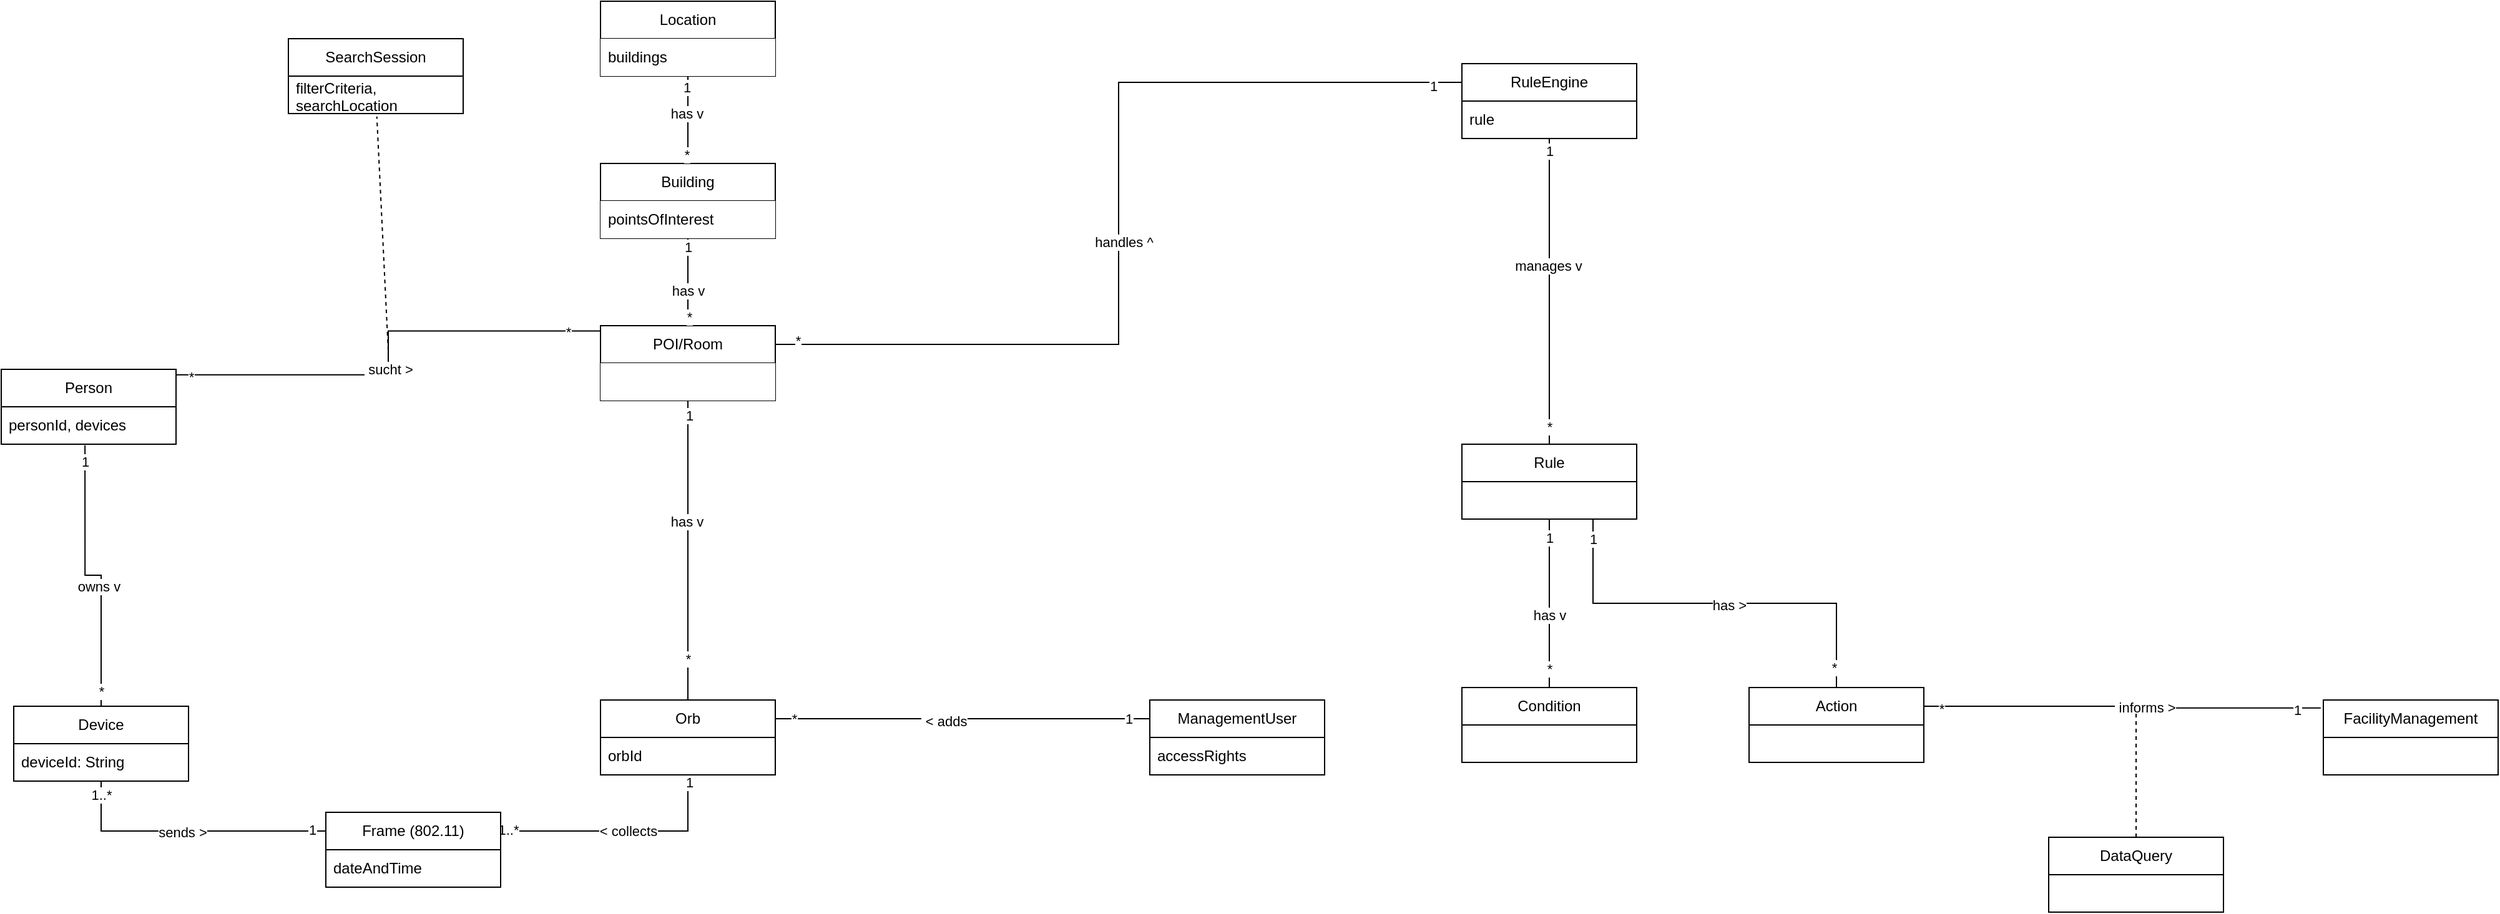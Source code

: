 <mxfile version="21.0.6" type="github">
  <diagram name="Seite-1" id="KA6z9-QfwAhSkeIakspH">
    <mxGraphModel dx="1800" dy="899" grid="1" gridSize="10" guides="1" tooltips="1" connect="1" arrows="1" fold="1" page="0" pageScale="1" pageWidth="827" pageHeight="1169" math="0" shadow="0">
      <root>
        <mxCell id="0" />
        <mxCell id="1" parent="0" />
        <mxCell id="QIfAh_MvAZiLwB0yGpU8-30" style="edgeStyle=orthogonalEdgeStyle;rounded=0;orthogonalLoop=1;jettySize=auto;html=1;exitX=0;exitY=0.25;exitDx=0;exitDy=0;entryX=1;entryY=0.25;entryDx=0;entryDy=0;endArrow=none;endFill=0;" edge="1" parent="1" source="QIfAh_MvAZiLwB0yGpU8-32" target="jw5DjISpnK0hP9MxYK5e-34">
          <mxGeometry relative="1" as="geometry">
            <mxPoint x="340" y="305" as="sourcePoint" />
          </mxGeometry>
        </mxCell>
        <mxCell id="QIfAh_MvAZiLwB0yGpU8-31" value="&amp;nbsp;&amp;lt; adds" style="edgeLabel;html=1;align=center;verticalAlign=middle;resizable=0;points=[];" vertex="1" connectable="0" parent="QIfAh_MvAZiLwB0yGpU8-30">
          <mxGeometry x="0.101" y="2" relative="1" as="geometry">
            <mxPoint as="offset" />
          </mxGeometry>
        </mxCell>
        <mxCell id="QIfAh_MvAZiLwB0yGpU8-96" value="*" style="edgeLabel;html=1;align=center;verticalAlign=middle;resizable=0;points=[];" vertex="1" connectable="0" parent="QIfAh_MvAZiLwB0yGpU8-30">
          <mxGeometry x="0.9" relative="1" as="geometry">
            <mxPoint as="offset" />
          </mxGeometry>
        </mxCell>
        <mxCell id="QIfAh_MvAZiLwB0yGpU8-97" value="1" style="edgeLabel;html=1;align=center;verticalAlign=middle;resizable=0;points=[];" vertex="1" connectable="0" parent="QIfAh_MvAZiLwB0yGpU8-30">
          <mxGeometry x="-0.888" relative="1" as="geometry">
            <mxPoint as="offset" />
          </mxGeometry>
        </mxCell>
        <mxCell id="QIfAh_MvAZiLwB0yGpU8-6" style="edgeStyle=orthogonalEdgeStyle;rounded=0;orthogonalLoop=1;jettySize=auto;html=1;exitX=0.993;exitY=0.073;exitDx=0;exitDy=0;entryX=0.001;entryY=0.071;entryDx=0;entryDy=0;entryPerimeter=0;endArrow=none;endFill=0;exitPerimeter=0;" edge="1" parent="1" source="jw5DjISpnK0hP9MxYK5e-18" target="jw5DjISpnK0hP9MxYK5e-9">
          <mxGeometry relative="1" as="geometry" />
        </mxCell>
        <mxCell id="QIfAh_MvAZiLwB0yGpU8-9" value="&amp;nbsp;sucht &amp;gt; " style="edgeLabel;html=1;align=center;verticalAlign=middle;resizable=0;points=[];" vertex="1" connectable="0" parent="QIfAh_MvAZiLwB0yGpU8-6">
          <mxGeometry x="-0.064" relative="1" as="geometry">
            <mxPoint as="offset" />
          </mxGeometry>
        </mxCell>
        <mxCell id="QIfAh_MvAZiLwB0yGpU8-108" value="*" style="edgeLabel;html=1;align=center;verticalAlign=middle;resizable=0;points=[];" vertex="1" connectable="0" parent="QIfAh_MvAZiLwB0yGpU8-6">
          <mxGeometry x="0.86" relative="1" as="geometry">
            <mxPoint as="offset" />
          </mxGeometry>
        </mxCell>
        <mxCell id="QIfAh_MvAZiLwB0yGpU8-109" value="*" style="edgeLabel;html=1;align=center;verticalAlign=middle;resizable=0;points=[];" vertex="1" connectable="0" parent="QIfAh_MvAZiLwB0yGpU8-6">
          <mxGeometry x="-0.931" y="-1" relative="1" as="geometry">
            <mxPoint as="offset" />
          </mxGeometry>
        </mxCell>
        <mxCell id="jw5DjISpnK0hP9MxYK5e-1" value="Location" style="swimlane;fontStyle=0;childLayout=stackLayout;horizontal=1;startSize=30;horizontalStack=0;resizeParent=1;resizeParentMax=0;resizeLast=0;collapsible=1;marginBottom=0;whiteSpace=wrap;html=1;swimlaneFillColor=default;" parent="1" vertex="1">
          <mxGeometry x="-50" y="-270" width="140" height="60" as="geometry" />
        </mxCell>
        <mxCell id="jw5DjISpnK0hP9MxYK5e-55" value="buildings" style="text;strokeColor=none;fillColor=default;align=left;verticalAlign=middle;spacingLeft=4;spacingRight=4;overflow=hidden;points=[[0,0.5],[1,0.5]];portConstraint=eastwest;rotatable=0;whiteSpace=wrap;html=1;" parent="jw5DjISpnK0hP9MxYK5e-1" vertex="1">
          <mxGeometry y="30" width="140" height="30" as="geometry" />
        </mxCell>
        <mxCell id="jw5DjISpnK0hP9MxYK5e-5" value="Building" style="swimlane;fontStyle=0;childLayout=stackLayout;horizontal=1;startSize=30;horizontalStack=0;resizeParent=1;resizeParentMax=0;resizeLast=0;collapsible=1;marginBottom=0;whiteSpace=wrap;html=1;swimlaneFillColor=default;" parent="1" vertex="1">
          <mxGeometry x="-50" y="-140" width="140" height="60" as="geometry" />
        </mxCell>
        <mxCell id="jw5DjISpnK0hP9MxYK5e-56" value="pointsOfInterest" style="text;strokeColor=none;fillColor=default;align=left;verticalAlign=middle;spacingLeft=4;spacingRight=4;overflow=hidden;points=[[0,0.5],[1,0.5]];portConstraint=eastwest;rotatable=0;whiteSpace=wrap;html=1;" parent="jw5DjISpnK0hP9MxYK5e-5" vertex="1">
          <mxGeometry y="30" width="140" height="30" as="geometry" />
        </mxCell>
        <mxCell id="jw5DjISpnK0hP9MxYK5e-9" value="POI/Room" style="swimlane;fontStyle=0;childLayout=stackLayout;horizontal=1;startSize=30;horizontalStack=0;resizeParent=1;resizeParentMax=0;resizeLast=0;collapsible=1;marginBottom=0;whiteSpace=wrap;html=1;swimlaneFillColor=default;" parent="1" vertex="1">
          <mxGeometry x="-50" y="-10" width="140" height="60" as="geometry">
            <mxRectangle x="340" y="230" width="70" height="30" as="alternateBounds" />
          </mxGeometry>
        </mxCell>
        <mxCell id="jw5DjISpnK0hP9MxYK5e-57" value="" style="text;strokeColor=none;fillColor=default;align=left;verticalAlign=middle;spacingLeft=4;spacingRight=4;overflow=hidden;points=[[0,0.5],[1,0.5]];portConstraint=eastwest;rotatable=0;whiteSpace=wrap;html=1;" parent="jw5DjISpnK0hP9MxYK5e-9" vertex="1">
          <mxGeometry y="30" width="140" height="30" as="geometry" />
        </mxCell>
        <mxCell id="QIfAh_MvAZiLwB0yGpU8-65" style="edgeStyle=orthogonalEdgeStyle;rounded=0;orthogonalLoop=1;jettySize=auto;html=1;exitX=0.5;exitY=1;exitDx=0;exitDy=0;entryX=1;entryY=0.25;entryDx=0;entryDy=0;endArrow=none;endFill=0;" edge="1" parent="1" source="jw5DjISpnK0hP9MxYK5e-34" target="QIfAh_MvAZiLwB0yGpU8-15">
          <mxGeometry relative="1" as="geometry" />
        </mxCell>
        <mxCell id="QIfAh_MvAZiLwB0yGpU8-66" value="&amp;lt; collects" style="edgeLabel;html=1;align=center;verticalAlign=middle;resizable=0;points=[];" vertex="1" connectable="0" parent="QIfAh_MvAZiLwB0yGpU8-65">
          <mxGeometry x="-0.046" relative="1" as="geometry">
            <mxPoint as="offset" />
          </mxGeometry>
        </mxCell>
        <mxCell id="p3KCG7W4C7pQexGpIU1P-4" value="1" style="edgeLabel;html=1;align=center;verticalAlign=middle;resizable=0;points=[];" connectable="0" vertex="1" parent="QIfAh_MvAZiLwB0yGpU8-65">
          <mxGeometry x="-0.937" y="1" relative="1" as="geometry">
            <mxPoint as="offset" />
          </mxGeometry>
        </mxCell>
        <mxCell id="p3KCG7W4C7pQexGpIU1P-5" value="1..*" style="edgeLabel;html=1;align=center;verticalAlign=middle;resizable=0;points=[];" connectable="0" vertex="1" parent="QIfAh_MvAZiLwB0yGpU8-65">
          <mxGeometry x="0.936" y="-1" relative="1" as="geometry">
            <mxPoint as="offset" />
          </mxGeometry>
        </mxCell>
        <mxCell id="jw5DjISpnK0hP9MxYK5e-34" value="Orb" style="swimlane;fontStyle=0;childLayout=stackLayout;horizontal=1;startSize=30;horizontalStack=0;resizeParent=1;resizeParentMax=0;resizeLast=0;collapsible=1;marginBottom=0;whiteSpace=wrap;html=1;swimlaneFillColor=default;" parent="1" vertex="1">
          <mxGeometry x="-50" y="290" width="140" height="60" as="geometry" />
        </mxCell>
        <mxCell id="jw5DjISpnK0hP9MxYK5e-35" value="orbId" style="text;strokeColor=none;fillColor=none;align=left;verticalAlign=middle;spacingLeft=4;spacingRight=4;overflow=hidden;points=[[0,0.5],[1,0.5]];portConstraint=eastwest;rotatable=0;whiteSpace=wrap;html=1;" parent="jw5DjISpnK0hP9MxYK5e-34" vertex="1">
          <mxGeometry y="30" width="140" height="30" as="geometry" />
        </mxCell>
        <mxCell id="jw5DjISpnK0hP9MxYK5e-51" style="edgeStyle=orthogonalEdgeStyle;rounded=0;orthogonalLoop=1;jettySize=auto;html=1;exitX=0.5;exitY=0;exitDx=0;exitDy=0;endArrow=none;endFill=0;" parent="1" source="jw5DjISpnK0hP9MxYK5e-5" target="jw5DjISpnK0hP9MxYK5e-1" edge="1">
          <mxGeometry relative="1" as="geometry" />
        </mxCell>
        <mxCell id="QIfAh_MvAZiLwB0yGpU8-104" value="has v" style="edgeLabel;html=1;align=center;verticalAlign=middle;resizable=0;points=[];" vertex="1" connectable="0" parent="jw5DjISpnK0hP9MxYK5e-51">
          <mxGeometry x="0.138" y="1" relative="1" as="geometry">
            <mxPoint as="offset" />
          </mxGeometry>
        </mxCell>
        <mxCell id="QIfAh_MvAZiLwB0yGpU8-105" value="*" style="edgeLabel;html=1;align=center;verticalAlign=middle;resizable=0;points=[];" vertex="1" connectable="0" parent="jw5DjISpnK0hP9MxYK5e-51">
          <mxGeometry x="-0.779" y="1" relative="1" as="geometry">
            <mxPoint as="offset" />
          </mxGeometry>
        </mxCell>
        <mxCell id="QIfAh_MvAZiLwB0yGpU8-106" value="1" style="edgeLabel;html=1;align=center;verticalAlign=middle;resizable=0;points=[];" vertex="1" connectable="0" parent="jw5DjISpnK0hP9MxYK5e-51">
          <mxGeometry x="0.749" y="1" relative="1" as="geometry">
            <mxPoint as="offset" />
          </mxGeometry>
        </mxCell>
        <mxCell id="jw5DjISpnK0hP9MxYK5e-52" style="edgeStyle=orthogonalEdgeStyle;rounded=0;orthogonalLoop=1;jettySize=auto;html=1;exitX=0.5;exitY=0;exitDx=0;exitDy=0;endArrow=none;endFill=0;" parent="1" source="jw5DjISpnK0hP9MxYK5e-9" target="jw5DjISpnK0hP9MxYK5e-5" edge="1">
          <mxGeometry relative="1" as="geometry" />
        </mxCell>
        <mxCell id="QIfAh_MvAZiLwB0yGpU8-101" value="has v" style="edgeLabel;html=1;align=center;verticalAlign=middle;resizable=0;points=[];" vertex="1" connectable="0" parent="jw5DjISpnK0hP9MxYK5e-52">
          <mxGeometry x="-0.188" relative="1" as="geometry">
            <mxPoint as="offset" />
          </mxGeometry>
        </mxCell>
        <mxCell id="QIfAh_MvAZiLwB0yGpU8-102" value="*" style="edgeLabel;html=1;align=center;verticalAlign=middle;resizable=0;points=[];" vertex="1" connectable="0" parent="jw5DjISpnK0hP9MxYK5e-52">
          <mxGeometry x="-0.786" y="-1" relative="1" as="geometry">
            <mxPoint as="offset" />
          </mxGeometry>
        </mxCell>
        <mxCell id="QIfAh_MvAZiLwB0yGpU8-103" value="1" style="edgeLabel;html=1;align=center;verticalAlign=middle;resizable=0;points=[];" vertex="1" connectable="0" parent="jw5DjISpnK0hP9MxYK5e-52">
          <mxGeometry x="0.795" relative="1" as="geometry">
            <mxPoint as="offset" />
          </mxGeometry>
        </mxCell>
        <mxCell id="jw5DjISpnK0hP9MxYK5e-53" style="edgeStyle=orthogonalEdgeStyle;rounded=0;orthogonalLoop=1;jettySize=auto;html=1;exitX=0.5;exitY=0;exitDx=0;exitDy=0;endArrow=none;endFill=0;" parent="1" source="jw5DjISpnK0hP9MxYK5e-34" target="jw5DjISpnK0hP9MxYK5e-9" edge="1">
          <mxGeometry relative="1" as="geometry" />
        </mxCell>
        <mxCell id="QIfAh_MvAZiLwB0yGpU8-11" value="has v" style="edgeLabel;html=1;align=center;verticalAlign=middle;resizable=0;points=[];" vertex="1" connectable="0" parent="jw5DjISpnK0hP9MxYK5e-53">
          <mxGeometry x="0.195" y="1" relative="1" as="geometry">
            <mxPoint as="offset" />
          </mxGeometry>
        </mxCell>
        <mxCell id="QIfAh_MvAZiLwB0yGpU8-78" value="*" style="edgeLabel;html=1;align=center;verticalAlign=middle;resizable=0;points=[];" vertex="1" connectable="0" parent="jw5DjISpnK0hP9MxYK5e-53">
          <mxGeometry x="-0.724" relative="1" as="geometry">
            <mxPoint as="offset" />
          </mxGeometry>
        </mxCell>
        <mxCell id="QIfAh_MvAZiLwB0yGpU8-107" value="1" style="edgeLabel;html=1;align=center;verticalAlign=middle;resizable=0;points=[];" vertex="1" connectable="0" parent="jw5DjISpnK0hP9MxYK5e-53">
          <mxGeometry x="0.903" y="-1" relative="1" as="geometry">
            <mxPoint as="offset" />
          </mxGeometry>
        </mxCell>
        <mxCell id="QIfAh_MvAZiLwB0yGpU8-15" value="Frame (802.11)" style="swimlane;fontStyle=0;childLayout=stackLayout;horizontal=1;startSize=30;horizontalStack=0;resizeParent=1;resizeParentMax=0;resizeLast=0;collapsible=1;marginBottom=0;whiteSpace=wrap;html=1;swimlaneFillColor=default;" vertex="1" parent="1">
          <mxGeometry x="-270" y="380" width="140" height="60" as="geometry" />
        </mxCell>
        <mxCell id="QIfAh_MvAZiLwB0yGpU8-16" value="dateAndTime" style="text;strokeColor=none;fillColor=none;align=left;verticalAlign=middle;spacingLeft=4;spacingRight=4;overflow=hidden;points=[[0,0.5],[1,0.5]];portConstraint=eastwest;rotatable=0;whiteSpace=wrap;html=1;" vertex="1" parent="QIfAh_MvAZiLwB0yGpU8-15">
          <mxGeometry y="30" width="140" height="30" as="geometry" />
        </mxCell>
        <mxCell id="QIfAh_MvAZiLwB0yGpU8-23" value="SearchSession" style="swimlane;fontStyle=0;childLayout=stackLayout;horizontal=1;startSize=30;horizontalStack=0;resizeParent=1;resizeParentMax=0;resizeLast=0;collapsible=1;marginBottom=0;whiteSpace=wrap;html=1;swimlaneFillColor=default;" vertex="1" parent="1">
          <mxGeometry x="-300" y="-240" width="140" height="60" as="geometry" />
        </mxCell>
        <mxCell id="QIfAh_MvAZiLwB0yGpU8-24" value="filterCriteria, searchLocation" style="text;strokeColor=none;fillColor=none;align=left;verticalAlign=middle;spacingLeft=4;spacingRight=4;overflow=hidden;points=[[0,0.5],[1,0.5]];portConstraint=eastwest;rotatable=0;whiteSpace=wrap;html=1;" vertex="1" parent="QIfAh_MvAZiLwB0yGpU8-23">
          <mxGeometry y="30" width="140" height="30" as="geometry" />
        </mxCell>
        <mxCell id="QIfAh_MvAZiLwB0yGpU8-27" value="" style="endArrow=none;dashed=1;html=1;rounded=0;entryX=0.506;entryY=1.081;entryDx=0;entryDy=0;entryPerimeter=0;" edge="1" parent="1" target="QIfAh_MvAZiLwB0yGpU8-24">
          <mxGeometry width="50" height="50" relative="1" as="geometry">
            <mxPoint x="-220" y="10" as="sourcePoint" />
            <mxPoint x="-180" as="targetPoint" />
          </mxGeometry>
        </mxCell>
        <mxCell id="jw5DjISpnK0hP9MxYK5e-18" value="Person" style="swimlane;fontStyle=0;childLayout=stackLayout;horizontal=1;startSize=30;horizontalStack=0;resizeParent=1;resizeParentMax=0;resizeLast=0;collapsible=1;marginBottom=0;whiteSpace=wrap;html=1;swimlaneFillColor=default;" parent="1" vertex="1">
          <mxGeometry x="-530" y="25" width="140" height="60" as="geometry" />
        </mxCell>
        <mxCell id="jw5DjISpnK0hP9MxYK5e-32" value="personId, devices" style="text;strokeColor=none;fillColor=none;align=left;verticalAlign=middle;spacingLeft=4;spacingRight=4;overflow=hidden;points=[[0,0.5],[1,0.5]];portConstraint=eastwest;rotatable=0;whiteSpace=wrap;html=1;" parent="jw5DjISpnK0hP9MxYK5e-18" vertex="1">
          <mxGeometry y="30" width="140" height="30" as="geometry" />
        </mxCell>
        <mxCell id="QIfAh_MvAZiLwB0yGpU8-63" style="edgeStyle=orthogonalEdgeStyle;rounded=0;orthogonalLoop=1;jettySize=auto;html=1;exitX=0.5;exitY=1;exitDx=0;exitDy=0;entryX=0;entryY=0.25;entryDx=0;entryDy=0;endArrow=none;endFill=0;" edge="1" parent="1" source="jw5DjISpnK0hP9MxYK5e-27" target="QIfAh_MvAZiLwB0yGpU8-15">
          <mxGeometry relative="1" as="geometry" />
        </mxCell>
        <mxCell id="QIfAh_MvAZiLwB0yGpU8-64" value="sends &amp;gt;" style="edgeLabel;html=1;align=center;verticalAlign=middle;resizable=0;points=[];" vertex="1" connectable="0" parent="QIfAh_MvAZiLwB0yGpU8-63">
          <mxGeometry x="-0.051" y="-1" relative="1" as="geometry">
            <mxPoint as="offset" />
          </mxGeometry>
        </mxCell>
        <mxCell id="p3KCG7W4C7pQexGpIU1P-1" value="1..*&lt;br&gt;" style="edgeLabel;html=1;align=center;verticalAlign=middle;resizable=0;points=[];" connectable="0" vertex="1" parent="QIfAh_MvAZiLwB0yGpU8-63">
          <mxGeometry x="-0.901" relative="1" as="geometry">
            <mxPoint as="offset" />
          </mxGeometry>
        </mxCell>
        <mxCell id="p3KCG7W4C7pQexGpIU1P-2" value="1" style="edgeLabel;html=1;align=center;verticalAlign=middle;resizable=0;points=[];" connectable="0" vertex="1" parent="QIfAh_MvAZiLwB0yGpU8-63">
          <mxGeometry x="0.9" y="1" relative="1" as="geometry">
            <mxPoint as="offset" />
          </mxGeometry>
        </mxCell>
        <mxCell id="jw5DjISpnK0hP9MxYK5e-27" value="Device" style="swimlane;fontStyle=0;childLayout=stackLayout;horizontal=1;startSize=30;horizontalStack=0;resizeParent=1;resizeParentMax=0;resizeLast=0;collapsible=1;marginBottom=0;whiteSpace=wrap;html=1;swimlaneFillColor=default;" parent="1" vertex="1">
          <mxGeometry x="-520" y="295" width="140" height="60" as="geometry" />
        </mxCell>
        <mxCell id="jw5DjISpnK0hP9MxYK5e-28" value="&lt;div&gt;deviceId: String&lt;/div&gt;" style="text;strokeColor=none;fillColor=none;align=left;verticalAlign=middle;spacingLeft=4;spacingRight=4;overflow=hidden;points=[[0,0.5],[1,0.5]];portConstraint=eastwest;rotatable=0;whiteSpace=wrap;html=1;" parent="jw5DjISpnK0hP9MxYK5e-27" vertex="1">
          <mxGeometry y="30" width="140" height="30" as="geometry" />
        </mxCell>
        <mxCell id="jw5DjISpnK0hP9MxYK5e-68" style="edgeStyle=orthogonalEdgeStyle;rounded=0;orthogonalLoop=1;jettySize=auto;html=1;exitX=0.5;exitY=0;exitDx=0;exitDy=0;endArrow=none;endFill=0;entryX=0.479;entryY=1.028;entryDx=0;entryDy=0;entryPerimeter=0;" parent="1" source="jw5DjISpnK0hP9MxYK5e-27" target="jw5DjISpnK0hP9MxYK5e-32" edge="1">
          <mxGeometry relative="1" as="geometry">
            <mxPoint x="-696.64" y="240.84" as="targetPoint" />
          </mxGeometry>
        </mxCell>
        <mxCell id="QIfAh_MvAZiLwB0yGpU8-22" value="&lt;div&gt;owns v&lt;/div&gt;" style="edgeLabel;html=1;align=center;verticalAlign=middle;resizable=0;points=[];" vertex="1" connectable="0" parent="jw5DjISpnK0hP9MxYK5e-68">
          <mxGeometry x="-0.13" y="2" relative="1" as="geometry">
            <mxPoint as="offset" />
          </mxGeometry>
        </mxCell>
        <mxCell id="QIfAh_MvAZiLwB0yGpU8-110" value="*" style="edgeLabel;html=1;align=center;verticalAlign=middle;resizable=0;points=[];" vertex="1" connectable="0" parent="jw5DjISpnK0hP9MxYK5e-68">
          <mxGeometry x="-0.891" relative="1" as="geometry">
            <mxPoint as="offset" />
          </mxGeometry>
        </mxCell>
        <mxCell id="QIfAh_MvAZiLwB0yGpU8-111" value="1" style="edgeLabel;html=1;align=center;verticalAlign=middle;resizable=0;points=[];" vertex="1" connectable="0" parent="jw5DjISpnK0hP9MxYK5e-68">
          <mxGeometry x="0.889" relative="1" as="geometry">
            <mxPoint as="offset" />
          </mxGeometry>
        </mxCell>
        <mxCell id="QIfAh_MvAZiLwB0yGpU8-32" value="ManagementUser" style="swimlane;fontStyle=0;childLayout=stackLayout;horizontal=1;startSize=30;horizontalStack=0;resizeParent=1;resizeParentMax=0;resizeLast=0;collapsible=1;marginBottom=0;whiteSpace=wrap;html=1;swimlaneFillColor=default;" vertex="1" parent="1">
          <mxGeometry x="390" y="290" width="140" height="60" as="geometry" />
        </mxCell>
        <mxCell id="QIfAh_MvAZiLwB0yGpU8-33" value="accessRights" style="text;strokeColor=none;fillColor=none;align=left;verticalAlign=middle;spacingLeft=4;spacingRight=4;overflow=hidden;points=[[0,0.5],[1,0.5]];portConstraint=eastwest;rotatable=0;whiteSpace=wrap;html=1;" vertex="1" parent="QIfAh_MvAZiLwB0yGpU8-32">
          <mxGeometry y="30" width="140" height="30" as="geometry" />
        </mxCell>
        <mxCell id="QIfAh_MvAZiLwB0yGpU8-44" style="edgeStyle=orthogonalEdgeStyle;rounded=0;orthogonalLoop=1;jettySize=auto;html=1;exitX=0.5;exitY=1;exitDx=0;exitDy=0;entryX=0.5;entryY=0;entryDx=0;entryDy=0;endArrow=none;endFill=0;" edge="1" parent="1" source="QIfAh_MvAZiLwB0yGpU8-36" target="QIfAh_MvAZiLwB0yGpU8-40">
          <mxGeometry relative="1" as="geometry" />
        </mxCell>
        <mxCell id="QIfAh_MvAZiLwB0yGpU8-45" value="manages v" style="edgeLabel;html=1;align=center;verticalAlign=middle;resizable=0;points=[];" vertex="1" connectable="0" parent="QIfAh_MvAZiLwB0yGpU8-44">
          <mxGeometry x="-0.171" y="-1" relative="1" as="geometry">
            <mxPoint as="offset" />
          </mxGeometry>
        </mxCell>
        <mxCell id="QIfAh_MvAZiLwB0yGpU8-92" value="*" style="edgeLabel;html=1;align=center;verticalAlign=middle;resizable=0;points=[];" vertex="1" connectable="0" parent="QIfAh_MvAZiLwB0yGpU8-44">
          <mxGeometry x="0.88" relative="1" as="geometry">
            <mxPoint as="offset" />
          </mxGeometry>
        </mxCell>
        <mxCell id="QIfAh_MvAZiLwB0yGpU8-93" value="1" style="edgeLabel;html=1;align=center;verticalAlign=middle;resizable=0;points=[];" vertex="1" connectable="0" parent="QIfAh_MvAZiLwB0yGpU8-44">
          <mxGeometry x="-0.923" relative="1" as="geometry">
            <mxPoint as="offset" />
          </mxGeometry>
        </mxCell>
        <mxCell id="QIfAh_MvAZiLwB0yGpU8-50" style="edgeStyle=orthogonalEdgeStyle;rounded=0;orthogonalLoop=1;jettySize=auto;html=1;exitX=1;exitY=0.25;exitDx=0;exitDy=0;entryX=-0.015;entryY=0.106;entryDx=0;entryDy=0;entryPerimeter=0;endArrow=none;endFill=0;" edge="1" parent="1" source="QIfAh_MvAZiLwB0yGpU8-82" target="QIfAh_MvAZiLwB0yGpU8-46">
          <mxGeometry relative="1" as="geometry">
            <mxPoint x="1010" y="295" as="sourcePoint" />
          </mxGeometry>
        </mxCell>
        <mxCell id="QIfAh_MvAZiLwB0yGpU8-51" value="&amp;nbsp;informs &amp;gt; " style="edgeLabel;html=1;align=center;verticalAlign=middle;resizable=0;points=[];" vertex="1" connectable="0" parent="QIfAh_MvAZiLwB0yGpU8-50">
          <mxGeometry x="0.119" y="1" relative="1" as="geometry">
            <mxPoint as="offset" />
          </mxGeometry>
        </mxCell>
        <mxCell id="QIfAh_MvAZiLwB0yGpU8-94" value="1" style="edgeLabel;html=1;align=center;verticalAlign=middle;resizable=0;points=[];" vertex="1" connectable="0" parent="QIfAh_MvAZiLwB0yGpU8-50">
          <mxGeometry x="0.879" y="-1" relative="1" as="geometry">
            <mxPoint as="offset" />
          </mxGeometry>
        </mxCell>
        <mxCell id="QIfAh_MvAZiLwB0yGpU8-95" value="*" style="edgeLabel;html=1;align=center;verticalAlign=middle;resizable=0;points=[];" vertex="1" connectable="0" parent="QIfAh_MvAZiLwB0yGpU8-50">
          <mxGeometry x="-0.917" y="-2" relative="1" as="geometry">
            <mxPoint as="offset" />
          </mxGeometry>
        </mxCell>
        <mxCell id="QIfAh_MvAZiLwB0yGpU8-36" value="RuleEngine" style="swimlane;fontStyle=0;childLayout=stackLayout;horizontal=1;startSize=30;horizontalStack=0;resizeParent=1;resizeParentMax=0;resizeLast=0;collapsible=1;marginBottom=0;whiteSpace=wrap;html=1;swimlaneFillColor=default;" vertex="1" parent="1">
          <mxGeometry x="640" y="-220" width="140" height="60" as="geometry" />
        </mxCell>
        <mxCell id="QIfAh_MvAZiLwB0yGpU8-37" value="rule" style="text;strokeColor=none;fillColor=none;align=left;verticalAlign=middle;spacingLeft=4;spacingRight=4;overflow=hidden;points=[[0,0.5],[1,0.5]];portConstraint=eastwest;rotatable=0;whiteSpace=wrap;html=1;" vertex="1" parent="QIfAh_MvAZiLwB0yGpU8-36">
          <mxGeometry y="30" width="140" height="30" as="geometry" />
        </mxCell>
        <mxCell id="QIfAh_MvAZiLwB0yGpU8-76" style="edgeStyle=orthogonalEdgeStyle;rounded=0;orthogonalLoop=1;jettySize=auto;html=1;exitX=0.5;exitY=1;exitDx=0;exitDy=0;entryX=0.5;entryY=0;entryDx=0;entryDy=0;endArrow=none;endFill=0;" edge="1" parent="1" source="QIfAh_MvAZiLwB0yGpU8-40" target="QIfAh_MvAZiLwB0yGpU8-67">
          <mxGeometry relative="1" as="geometry" />
        </mxCell>
        <mxCell id="QIfAh_MvAZiLwB0yGpU8-86" value="has v" style="edgeLabel;html=1;align=center;verticalAlign=middle;resizable=0;points=[];" vertex="1" connectable="0" parent="QIfAh_MvAZiLwB0yGpU8-76">
          <mxGeometry x="0.13" relative="1" as="geometry">
            <mxPoint as="offset" />
          </mxGeometry>
        </mxCell>
        <mxCell id="QIfAh_MvAZiLwB0yGpU8-88" value="*" style="edgeLabel;html=1;align=center;verticalAlign=middle;resizable=0;points=[];" vertex="1" connectable="0" parent="QIfAh_MvAZiLwB0yGpU8-76">
          <mxGeometry x="0.776" relative="1" as="geometry">
            <mxPoint as="offset" />
          </mxGeometry>
        </mxCell>
        <mxCell id="QIfAh_MvAZiLwB0yGpU8-89" value="1" style="edgeLabel;html=1;align=center;verticalAlign=middle;resizable=0;points=[];" vertex="1" connectable="0" parent="QIfAh_MvAZiLwB0yGpU8-76">
          <mxGeometry x="-0.786" relative="1" as="geometry">
            <mxPoint as="offset" />
          </mxGeometry>
        </mxCell>
        <mxCell id="QIfAh_MvAZiLwB0yGpU8-77" style="edgeStyle=orthogonalEdgeStyle;rounded=0;orthogonalLoop=1;jettySize=auto;html=1;exitX=0.75;exitY=1;exitDx=0;exitDy=0;entryX=0.5;entryY=0;entryDx=0;entryDy=0;endArrow=none;endFill=0;" edge="1" parent="1" source="QIfAh_MvAZiLwB0yGpU8-40" target="QIfAh_MvAZiLwB0yGpU8-82">
          <mxGeometry relative="1" as="geometry">
            <mxPoint x="940" y="280" as="targetPoint" />
          </mxGeometry>
        </mxCell>
        <mxCell id="QIfAh_MvAZiLwB0yGpU8-87" value="has &amp;gt;" style="edgeLabel;html=1;align=center;verticalAlign=middle;resizable=0;points=[];" vertex="1" connectable="0" parent="QIfAh_MvAZiLwB0yGpU8-77">
          <mxGeometry x="0.07" y="-1" relative="1" as="geometry">
            <mxPoint as="offset" />
          </mxGeometry>
        </mxCell>
        <mxCell id="QIfAh_MvAZiLwB0yGpU8-90" value="*" style="edgeLabel;html=1;align=center;verticalAlign=middle;resizable=0;points=[];" vertex="1" connectable="0" parent="QIfAh_MvAZiLwB0yGpU8-77">
          <mxGeometry x="0.903" y="-2" relative="1" as="geometry">
            <mxPoint as="offset" />
          </mxGeometry>
        </mxCell>
        <mxCell id="QIfAh_MvAZiLwB0yGpU8-91" value="1" style="edgeLabel;html=1;align=center;verticalAlign=middle;resizable=0;points=[];" vertex="1" connectable="0" parent="QIfAh_MvAZiLwB0yGpU8-77">
          <mxGeometry x="-0.907" relative="1" as="geometry">
            <mxPoint as="offset" />
          </mxGeometry>
        </mxCell>
        <mxCell id="QIfAh_MvAZiLwB0yGpU8-40" value="Rule" style="swimlane;fontStyle=0;childLayout=stackLayout;horizontal=1;startSize=30;horizontalStack=0;resizeParent=1;resizeParentMax=0;resizeLast=0;collapsible=1;marginBottom=0;whiteSpace=wrap;html=1;swimlaneFillColor=default;" vertex="1" parent="1">
          <mxGeometry x="640" y="85" width="140" height="60" as="geometry" />
        </mxCell>
        <mxCell id="QIfAh_MvAZiLwB0yGpU8-46" value="FacilityManagement" style="swimlane;fontStyle=0;childLayout=stackLayout;horizontal=1;startSize=30;horizontalStack=0;resizeParent=1;resizeParentMax=0;resizeLast=0;collapsible=1;marginBottom=0;whiteSpace=wrap;html=1;swimlaneFillColor=default;" vertex="1" parent="1">
          <mxGeometry x="1330" y="290" width="140" height="60" as="geometry" />
        </mxCell>
        <mxCell id="QIfAh_MvAZiLwB0yGpU8-52" value="DataQuery" style="swimlane;fontStyle=0;childLayout=stackLayout;horizontal=1;startSize=30;horizontalStack=0;resizeParent=1;resizeParentMax=0;resizeLast=0;collapsible=1;marginBottom=0;whiteSpace=wrap;html=1;swimlaneFillColor=default;" vertex="1" parent="1">
          <mxGeometry x="1110" y="400" width="140" height="60" as="geometry" />
        </mxCell>
        <mxCell id="QIfAh_MvAZiLwB0yGpU8-56" value="" style="endArrow=none;dashed=1;html=1;rounded=0;exitX=0.5;exitY=0;exitDx=0;exitDy=0;" edge="1" parent="1" source="QIfAh_MvAZiLwB0yGpU8-52">
          <mxGeometry width="50" height="50" relative="1" as="geometry">
            <mxPoint x="1230" y="500" as="sourcePoint" />
            <mxPoint x="1180" y="300" as="targetPoint" />
          </mxGeometry>
        </mxCell>
        <mxCell id="QIfAh_MvAZiLwB0yGpU8-62" style="edgeStyle=orthogonalEdgeStyle;rounded=0;orthogonalLoop=1;jettySize=auto;html=1;exitX=1;exitY=0.25;exitDx=0;exitDy=0;entryX=0;entryY=0.25;entryDx=0;entryDy=0;endArrow=none;endFill=0;" edge="1" parent="1" source="jw5DjISpnK0hP9MxYK5e-9" target="QIfAh_MvAZiLwB0yGpU8-36">
          <mxGeometry relative="1" as="geometry">
            <mxPoint x="350" y="-30" as="sourcePoint" />
          </mxGeometry>
        </mxCell>
        <mxCell id="QIfAh_MvAZiLwB0yGpU8-98" value="handles ^" style="edgeLabel;html=1;align=center;verticalAlign=middle;resizable=0;points=[];" vertex="1" connectable="0" parent="QIfAh_MvAZiLwB0yGpU8-62">
          <mxGeometry x="-0.059" y="-4" relative="1" as="geometry">
            <mxPoint as="offset" />
          </mxGeometry>
        </mxCell>
        <mxCell id="QIfAh_MvAZiLwB0yGpU8-99" value="*" style="edgeLabel;html=1;align=center;verticalAlign=middle;resizable=0;points=[];" vertex="1" connectable="0" parent="QIfAh_MvAZiLwB0yGpU8-62">
          <mxGeometry x="-0.954" y="3" relative="1" as="geometry">
            <mxPoint as="offset" />
          </mxGeometry>
        </mxCell>
        <mxCell id="QIfAh_MvAZiLwB0yGpU8-100" value="1" style="edgeLabel;html=1;align=center;verticalAlign=middle;resizable=0;points=[];" vertex="1" connectable="0" parent="QIfAh_MvAZiLwB0yGpU8-62">
          <mxGeometry x="0.938" y="-3" relative="1" as="geometry">
            <mxPoint as="offset" />
          </mxGeometry>
        </mxCell>
        <mxCell id="QIfAh_MvAZiLwB0yGpU8-67" value="Condition" style="swimlane;fontStyle=0;childLayout=stackLayout;horizontal=1;startSize=30;horizontalStack=0;resizeParent=1;resizeParentMax=0;resizeLast=0;collapsible=1;marginBottom=0;whiteSpace=wrap;html=1;swimlaneFillColor=default;" vertex="1" parent="1">
          <mxGeometry x="640" y="280" width="140" height="60" as="geometry" />
        </mxCell>
        <mxCell id="QIfAh_MvAZiLwB0yGpU8-82" value="Action" style="swimlane;fontStyle=0;childLayout=stackLayout;horizontal=1;startSize=30;horizontalStack=0;resizeParent=1;resizeParentMax=0;resizeLast=0;collapsible=1;marginBottom=0;whiteSpace=wrap;html=1;" vertex="1" parent="1">
          <mxGeometry x="870" y="280" width="140" height="60" as="geometry" />
        </mxCell>
      </root>
    </mxGraphModel>
  </diagram>
</mxfile>
